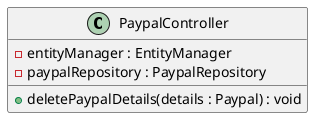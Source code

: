 @startuml

class PaypalController {
    - entityManager : EntityManager
    - paypalRepository : PaypalRepository

    + deletePaypalDetails(details : Paypal) : void
}

@enduml
